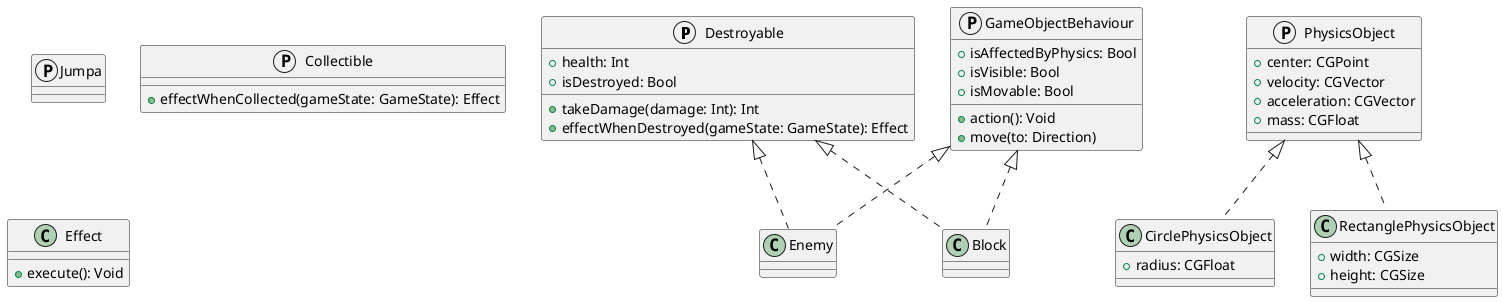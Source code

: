@startuml
protocol Destroyable {
    +health: Int
    +isDestroyed: Bool
    +takeDamage(damage: Int): Int
    +effectWhenDestroyed(gameState: GameState): Effect
}

protocol Jumpa

protocol Collectible {
    +effectWhenCollected(gameState: GameState): Effect
}

protocol GameObjectBehaviour {
    +isAffectedByPhysics: Bool
    +isVisible: Bool
    +isMovable: Bool

    +action(): Void
    +move(to: Direction)
}

class Enemy implements Destroyable, GameObjectBehaviour {
}

class Block implements Destroyable, GameObjectBehaviour {
}

class Effect {
    +execute(): Void
}

protocol PhysicsObject {
    +center: CGPoint
    +velocity: CGVector
    +acceleration: CGVector
    +mass: CGFloat
}

class CirclePhysicsObject implements PhysicsObject {
    +radius: CGFloat
}

class RectanglePhysicsObject implements PhysicsObject {
    +width: CGSize
    +height: CGSize
}


@enduml

